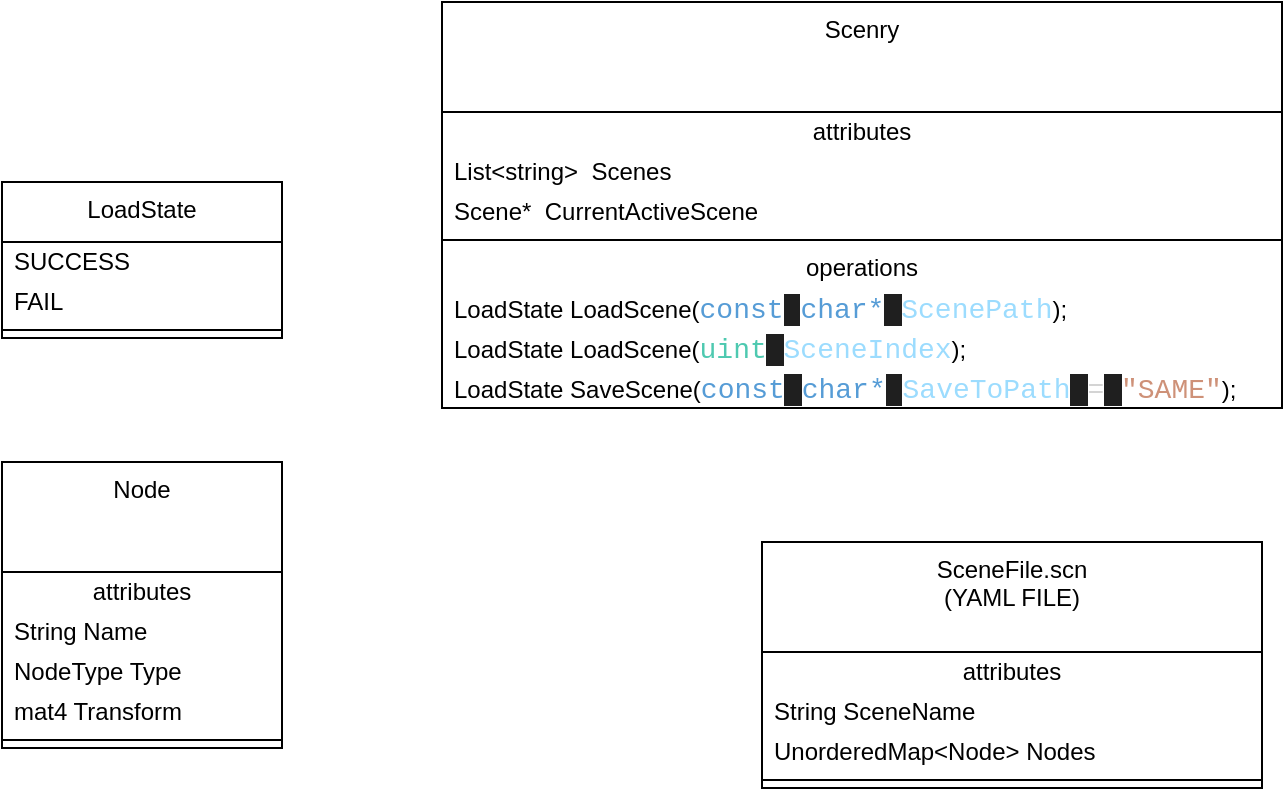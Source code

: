 <mxfile version="24.7.8">
  <diagram name="Page-1" id="Cw628J66K63pxJ4GpR2C">
    <mxGraphModel dx="840" dy="497" grid="1" gridSize="10" guides="1" tooltips="1" connect="1" arrows="1" fold="1" page="1" pageScale="1" pageWidth="850" pageHeight="1100" math="0" shadow="0">
      <root>
        <mxCell id="0" />
        <mxCell id="1" parent="0" />
        <mxCell id="BS412RaV8drWoeO2CV2t-12" value="SceneFile.scn&lt;div&gt;(YAML FILE)&lt;/div&gt;" style="swimlane;fontStyle=0;align=center;verticalAlign=top;childLayout=stackLayout;horizontal=1;startSize=55;horizontalStack=0;resizeParent=1;resizeParentMax=0;resizeLast=0;collapsible=0;marginBottom=0;html=1;whiteSpace=wrap;" parent="1" vertex="1">
          <mxGeometry x="470" y="290" width="250" height="123" as="geometry" />
        </mxCell>
        <mxCell id="BS412RaV8drWoeO2CV2t-13" value="attributes" style="text;html=1;strokeColor=none;fillColor=none;align=center;verticalAlign=middle;spacingLeft=4;spacingRight=4;overflow=hidden;rotatable=0;points=[[0,0.5],[1,0.5]];portConstraint=eastwest;whiteSpace=wrap;" parent="BS412RaV8drWoeO2CV2t-12" vertex="1">
          <mxGeometry y="55" width="250" height="20" as="geometry" />
        </mxCell>
        <mxCell id="BS412RaV8drWoeO2CV2t-14" value="String SceneName" style="text;html=1;strokeColor=none;fillColor=none;align=left;verticalAlign=middle;spacingLeft=4;spacingRight=4;overflow=hidden;rotatable=0;points=[[0,0.5],[1,0.5]];portConstraint=eastwest;whiteSpace=wrap;" parent="BS412RaV8drWoeO2CV2t-12" vertex="1">
          <mxGeometry y="75" width="250" height="20" as="geometry" />
        </mxCell>
        <mxCell id="BS412RaV8drWoeO2CV2t-20" value="UnorderedMap&amp;lt;Node&amp;gt; Nodes" style="text;html=1;strokeColor=none;fillColor=none;align=left;verticalAlign=middle;spacingLeft=4;spacingRight=4;overflow=hidden;rotatable=0;points=[[0,0.5],[1,0.5]];portConstraint=eastwest;whiteSpace=wrap;" parent="BS412RaV8drWoeO2CV2t-12" vertex="1">
          <mxGeometry y="95" width="250" height="20" as="geometry" />
        </mxCell>
        <mxCell id="BS412RaV8drWoeO2CV2t-17" value="" style="line;strokeWidth=1;fillColor=none;align=left;verticalAlign=middle;spacingTop=-1;spacingLeft=3;spacingRight=3;rotatable=0;labelPosition=right;points=[];portConstraint=eastwest;" parent="BS412RaV8drWoeO2CV2t-12" vertex="1">
          <mxGeometry y="115" width="250" height="8" as="geometry" />
        </mxCell>
        <mxCell id="BS412RaV8drWoeO2CV2t-22" value="Node" style="swimlane;fontStyle=0;align=center;verticalAlign=top;childLayout=stackLayout;horizontal=1;startSize=55;horizontalStack=0;resizeParent=1;resizeParentMax=0;resizeLast=0;collapsible=0;marginBottom=0;html=1;whiteSpace=wrap;" parent="1" vertex="1">
          <mxGeometry x="90" y="250" width="140" height="143" as="geometry" />
        </mxCell>
        <mxCell id="BS412RaV8drWoeO2CV2t-23" value="attributes" style="text;html=1;strokeColor=none;fillColor=none;align=center;verticalAlign=middle;spacingLeft=4;spacingRight=4;overflow=hidden;rotatable=0;points=[[0,0.5],[1,0.5]];portConstraint=eastwest;whiteSpace=wrap;" parent="BS412RaV8drWoeO2CV2t-22" vertex="1">
          <mxGeometry y="55" width="140" height="20" as="geometry" />
        </mxCell>
        <mxCell id="BS412RaV8drWoeO2CV2t-24" value="String Name" style="text;html=1;strokeColor=none;fillColor=none;align=left;verticalAlign=middle;spacingLeft=4;spacingRight=4;overflow=hidden;rotatable=0;points=[[0,0.5],[1,0.5]];portConstraint=eastwest;whiteSpace=wrap;" parent="BS412RaV8drWoeO2CV2t-22" vertex="1">
          <mxGeometry y="75" width="140" height="20" as="geometry" />
        </mxCell>
        <mxCell id="bWWCAGOGpYH78Ivcl0f8-10" value="NodeType Type" style="text;html=1;strokeColor=none;fillColor=none;align=left;verticalAlign=middle;spacingLeft=4;spacingRight=4;overflow=hidden;rotatable=0;points=[[0,0.5],[1,0.5]];portConstraint=eastwest;whiteSpace=wrap;" vertex="1" parent="BS412RaV8drWoeO2CV2t-22">
          <mxGeometry y="95" width="140" height="20" as="geometry" />
        </mxCell>
        <mxCell id="BS412RaV8drWoeO2CV2t-30" value="mat4 Transform" style="text;html=1;strokeColor=none;fillColor=none;align=left;verticalAlign=middle;spacingLeft=4;spacingRight=4;overflow=hidden;rotatable=0;points=[[0,0.5],[1,0.5]];portConstraint=eastwest;whiteSpace=wrap;" parent="BS412RaV8drWoeO2CV2t-22" vertex="1">
          <mxGeometry y="115" width="140" height="20" as="geometry" />
        </mxCell>
        <mxCell id="BS412RaV8drWoeO2CV2t-27" value="" style="line;strokeWidth=1;fillColor=none;align=left;verticalAlign=middle;spacingTop=-1;spacingLeft=3;spacingRight=3;rotatable=0;labelPosition=right;points=[];portConstraint=eastwest;" parent="BS412RaV8drWoeO2CV2t-22" vertex="1">
          <mxGeometry y="135" width="140" height="8" as="geometry" />
        </mxCell>
        <mxCell id="BS412RaV8drWoeO2CV2t-31" value="Scenry" style="swimlane;fontStyle=0;align=center;verticalAlign=top;childLayout=stackLayout;horizontal=1;startSize=55;horizontalStack=0;resizeParent=1;resizeParentMax=0;resizeLast=0;collapsible=0;marginBottom=0;html=1;whiteSpace=wrap;" parent="1" vertex="1">
          <mxGeometry x="310" y="20" width="420" height="203" as="geometry" />
        </mxCell>
        <mxCell id="BS412RaV8drWoeO2CV2t-32" value="attributes" style="text;html=1;strokeColor=none;fillColor=none;align=center;verticalAlign=middle;spacingLeft=4;spacingRight=4;overflow=hidden;rotatable=0;points=[[0,0.5],[1,0.5]];portConstraint=eastwest;whiteSpace=wrap;" parent="BS412RaV8drWoeO2CV2t-31" vertex="1">
          <mxGeometry y="55" width="420" height="20" as="geometry" />
        </mxCell>
        <mxCell id="BS412RaV8drWoeO2CV2t-33" value="List&amp;lt;string&amp;gt;&amp;nbsp; Scenes" style="text;html=1;strokeColor=none;fillColor=none;align=left;verticalAlign=middle;spacingLeft=4;spacingRight=4;overflow=hidden;rotatable=0;points=[[0,0.5],[1,0.5]];portConstraint=eastwest;whiteSpace=wrap;" parent="BS412RaV8drWoeO2CV2t-31" vertex="1">
          <mxGeometry y="75" width="420" height="20" as="geometry" />
        </mxCell>
        <mxCell id="BS412RaV8drWoeO2CV2t-39" value="Scene*&amp;nbsp; CurrentActiveScene" style="text;html=1;strokeColor=none;fillColor=none;align=left;verticalAlign=middle;spacingLeft=4;spacingRight=4;overflow=hidden;rotatable=0;points=[[0,0.5],[1,0.5]];portConstraint=eastwest;whiteSpace=wrap;" parent="BS412RaV8drWoeO2CV2t-31" vertex="1">
          <mxGeometry y="95" width="420" height="20" as="geometry" />
        </mxCell>
        <mxCell id="BS412RaV8drWoeO2CV2t-36" value="" style="line;strokeWidth=1;fillColor=none;align=left;verticalAlign=middle;spacingTop=-1;spacingLeft=3;spacingRight=3;rotatable=0;labelPosition=right;points=[];portConstraint=eastwest;" parent="BS412RaV8drWoeO2CV2t-31" vertex="1">
          <mxGeometry y="115" width="420" height="8" as="geometry" />
        </mxCell>
        <mxCell id="BS412RaV8drWoeO2CV2t-37" value="operations" style="text;html=1;strokeColor=none;fillColor=none;align=center;verticalAlign=middle;spacingLeft=4;spacingRight=4;overflow=hidden;rotatable=0;points=[[0,0.5],[1,0.5]];portConstraint=eastwest;whiteSpace=wrap;" parent="BS412RaV8drWoeO2CV2t-31" vertex="1">
          <mxGeometry y="123" width="420" height="20" as="geometry" />
        </mxCell>
        <mxCell id="BS412RaV8drWoeO2CV2t-38" value="LoadState LoadScene(&lt;span style=&quot;font-family: Consolas, &amp;quot;Courier New&amp;quot;, monospace; font-size: 14px; white-space: pre; color: rgb(86, 156, 214);&quot;&gt;const&lt;/span&gt;&lt;span style=&quot;background-color: rgb(31, 31, 31); color: rgb(204, 204, 204); font-family: Consolas, &amp;quot;Courier New&amp;quot;, monospace; font-size: 14px; white-space: pre;&quot;&gt; &lt;/span&gt;&lt;span style=&quot;font-family: Consolas, &amp;quot;Courier New&amp;quot;, monospace; font-size: 14px; white-space: pre; color: rgb(86, 156, 214);&quot;&gt;char*&lt;/span&gt;&lt;span style=&quot;background-color: rgb(31, 31, 31); color: rgb(204, 204, 204); font-family: Consolas, &amp;quot;Courier New&amp;quot;, monospace; font-size: 14px; white-space: pre;&quot;&gt; &lt;/span&gt;&lt;span style=&quot;font-family: Consolas, &amp;quot;Courier New&amp;quot;, monospace; font-size: 14px; white-space: pre; color: rgb(156, 220, 254);&quot;&gt;ScenePath&lt;/span&gt;&lt;span style=&quot;background-color: initial;&quot;&gt;);&lt;/span&gt;" style="text;html=1;strokeColor=none;fillColor=none;align=left;verticalAlign=middle;spacingLeft=4;spacingRight=4;overflow=hidden;rotatable=0;points=[[0,0.5],[1,0.5]];portConstraint=eastwest;whiteSpace=wrap;" parent="BS412RaV8drWoeO2CV2t-31" vertex="1">
          <mxGeometry y="143" width="420" height="20" as="geometry" />
        </mxCell>
        <mxCell id="BS412RaV8drWoeO2CV2t-41" value="LoadState LoadScene(&lt;span style=&quot;font-family: Consolas, &amp;quot;Courier New&amp;quot;, monospace; font-size: 14px; white-space: pre; color: rgb(78, 201, 176);&quot;&gt;uint&lt;/span&gt;&lt;span style=&quot;background-color: rgb(31, 31, 31); color: rgb(204, 204, 204); font-family: Consolas, &amp;quot;Courier New&amp;quot;, monospace; font-size: 14px; white-space: pre;&quot;&gt; &lt;/span&gt;&lt;span style=&quot;font-family: Consolas, &amp;quot;Courier New&amp;quot;, monospace; font-size: 14px; white-space: pre; color: rgb(156, 220, 254);&quot;&gt;SceneIndex&lt;/span&gt;&lt;span style=&quot;background-color: initial;&quot;&gt;);&lt;/span&gt;" style="text;html=1;strokeColor=none;fillColor=none;align=left;verticalAlign=middle;spacingLeft=4;spacingRight=4;overflow=hidden;rotatable=0;points=[[0,0.5],[1,0.5]];portConstraint=eastwest;whiteSpace=wrap;" parent="BS412RaV8drWoeO2CV2t-31" vertex="1">
          <mxGeometry y="163" width="420" height="20" as="geometry" />
        </mxCell>
        <mxCell id="BS412RaV8drWoeO2CV2t-40" value="LoadState SaveScene(&lt;span style=&quot;font-family: Consolas, &amp;quot;Courier New&amp;quot;, monospace; font-size: 14px; white-space: pre; color: rgb(86, 156, 214);&quot;&gt;const&lt;/span&gt;&lt;span style=&quot;background-color: rgb(31, 31, 31); color: rgb(204, 204, 204); font-family: Consolas, &amp;quot;Courier New&amp;quot;, monospace; font-size: 14px; white-space: pre;&quot;&gt; &lt;/span&gt;&lt;span style=&quot;font-family: Consolas, &amp;quot;Courier New&amp;quot;, monospace; font-size: 14px; white-space: pre; color: rgb(86, 156, 214);&quot;&gt;char*&lt;/span&gt;&lt;span style=&quot;background-color: rgb(31, 31, 31); color: rgb(204, 204, 204); font-family: Consolas, &amp;quot;Courier New&amp;quot;, monospace; font-size: 14px; white-space: pre;&quot;&gt; &lt;/span&gt;&lt;span style=&quot;font-family: Consolas, &amp;quot;Courier New&amp;quot;, monospace; font-size: 14px; white-space: pre; color: rgb(156, 220, 254);&quot;&gt;SaveToPath&lt;/span&gt;&lt;span style=&quot;background-color: rgb(31, 31, 31); color: rgb(204, 204, 204); font-family: Consolas, &amp;quot;Courier New&amp;quot;, monospace; font-size: 14px; white-space: pre;&quot;&gt; &lt;/span&gt;&lt;span style=&quot;font-family: Consolas, &amp;quot;Courier New&amp;quot;, monospace; font-size: 14px; white-space: pre; color: rgb(212, 212, 212);&quot;&gt;=&lt;/span&gt;&lt;span style=&quot;background-color: rgb(31, 31, 31); color: rgb(204, 204, 204); font-family: Consolas, &amp;quot;Courier New&amp;quot;, monospace; font-size: 14px; white-space: pre;&quot;&gt; &lt;/span&gt;&lt;span style=&quot;font-family: Consolas, &amp;quot;Courier New&amp;quot;, monospace; font-size: 14px; white-space: pre; color: rgb(206, 145, 120);&quot;&gt;&quot;SAME&quot;&lt;/span&gt;&lt;span style=&quot;background-color: initial;&quot;&gt;);&lt;/span&gt;" style="text;html=1;strokeColor=none;fillColor=none;align=left;verticalAlign=middle;spacingLeft=4;spacingRight=4;overflow=hidden;rotatable=0;points=[[0,0.5],[1,0.5]];portConstraint=eastwest;whiteSpace=wrap;" parent="BS412RaV8drWoeO2CV2t-31" vertex="1">
          <mxGeometry y="183" width="420" height="20" as="geometry" />
        </mxCell>
        <mxCell id="bWWCAGOGpYH78Ivcl0f8-1" value="LoadState" style="swimlane;fontStyle=0;align=center;verticalAlign=top;childLayout=stackLayout;horizontal=1;startSize=30;horizontalStack=0;resizeParent=1;resizeParentMax=0;resizeLast=0;collapsible=0;marginBottom=0;html=1;whiteSpace=wrap;" vertex="1" parent="1">
          <mxGeometry x="90" y="110" width="140" height="78" as="geometry" />
        </mxCell>
        <mxCell id="bWWCAGOGpYH78Ivcl0f8-3" value="SUCCESS" style="text;html=1;strokeColor=none;fillColor=none;align=left;verticalAlign=middle;spacingLeft=4;spacingRight=4;overflow=hidden;rotatable=0;points=[[0,0.5],[1,0.5]];portConstraint=eastwest;whiteSpace=wrap;" vertex="1" parent="bWWCAGOGpYH78Ivcl0f8-1">
          <mxGeometry y="30" width="140" height="20" as="geometry" />
        </mxCell>
        <mxCell id="bWWCAGOGpYH78Ivcl0f8-9" value="FAIL" style="text;html=1;strokeColor=none;fillColor=none;align=left;verticalAlign=middle;spacingLeft=4;spacingRight=4;overflow=hidden;rotatable=0;points=[[0,0.5],[1,0.5]];portConstraint=eastwest;whiteSpace=wrap;" vertex="1" parent="bWWCAGOGpYH78Ivcl0f8-1">
          <mxGeometry y="50" width="140" height="20" as="geometry" />
        </mxCell>
        <mxCell id="bWWCAGOGpYH78Ivcl0f8-6" value="" style="line;strokeWidth=1;fillColor=none;align=left;verticalAlign=middle;spacingTop=-1;spacingLeft=3;spacingRight=3;rotatable=0;labelPosition=right;points=[];portConstraint=eastwest;" vertex="1" parent="bWWCAGOGpYH78Ivcl0f8-1">
          <mxGeometry y="70" width="140" height="8" as="geometry" />
        </mxCell>
      </root>
    </mxGraphModel>
  </diagram>
</mxfile>
